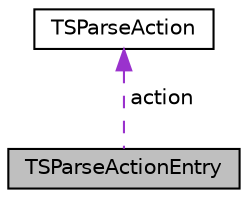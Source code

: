 digraph "TSParseActionEntry"
{
 // LATEX_PDF_SIZE
  edge [fontname="Helvetica",fontsize="10",labelfontname="Helvetica",labelfontsize="10"];
  node [fontname="Helvetica",fontsize="10",shape=record];
  Node1 [label="TSParseActionEntry",height=0.2,width=0.4,color="black", fillcolor="grey75", style="filled", fontcolor="black",tooltip=" "];
  Node2 -> Node1 [dir="back",color="darkorchid3",fontsize="10",style="dashed",label=" action" ,fontname="Helvetica"];
  Node2 [label="TSParseAction",height=0.2,width=0.4,color="black", fillcolor="white", style="filled",URL="$unionTSParseAction.html",tooltip=" "];
}
